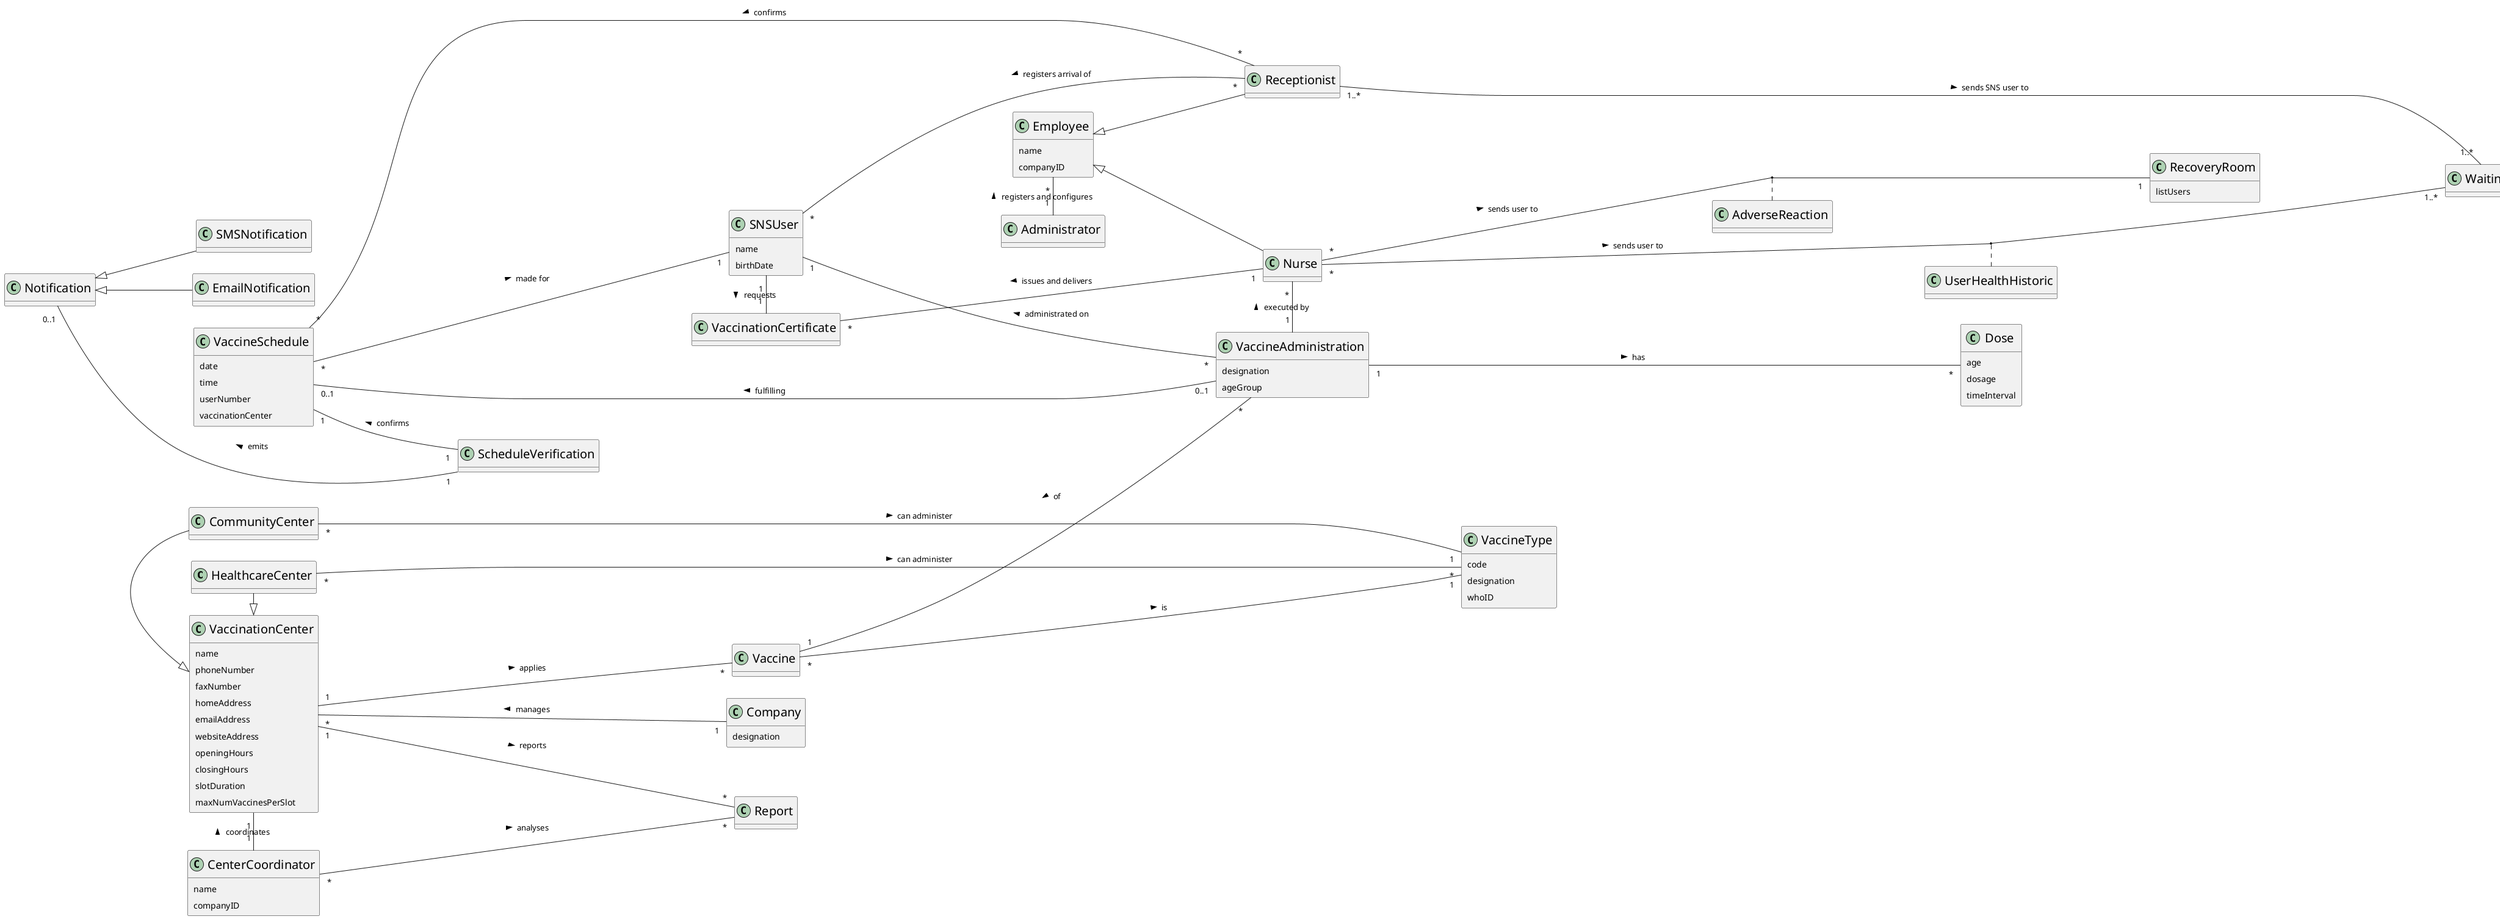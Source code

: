 @startuml
left to right direction
hide methods
skinparam classFontSize 20
skinparam padding 4
skinparam ranksep 150

class HealthcareCenter{
}

class Report

class CenterCoordinator{
name
companyID
}

class Company{
designation
}

class Administrator

class Vaccine

class VaccineSchedule{
date
time
userNumber
vaccinationCenter
}

class Receptionist

class SNSUser{
name
birthDate
}

class Notification

class SMSNotification

class EmailNotification

class Report

class Dose{
age
dosage
timeInterval
}

class VaccineAdministration{
designation
ageGroup
}

class Nurse

class AdverseReaction

class RecoveryRoom{
listUsers
}


class CommunityCenter{
}

class VaccinationCenter{
name
phoneNumber
faxNumber
homeAddress
emailAddress
websiteAddress
openingHours
closingHours
slotDuration
maxNumVaccinesPerSlot
}

class VaccineType{
code
designation
whoID
}

class VaccinationCertificate

class ScheduleVerification

class WaitingRoom

class Employee{
name
companyID
}

Employee <|-down- Nurse
Employee <|-down- Receptionist

Company "1" -up-- "*" VaccinationCenter : manages >

VaccinationCenter "1" -down-- "*"Vaccine : applies >

Vaccine "*" -down--- "1" VaccineType : is >
Vaccine "1" -down-- "*" VaccineAdministration : of <

VaccinationCenter <|-left- HealthcareCenter
VaccinationCenter <|-left- CommunityCenter
VaccinationCenter "1" -up-- "*" Report : reports >

HealthcareCenter "*" -down- "*" VaccineType : can administer >
CommunityCenter "*" -right- "1" VaccineType : can administer >

VaccineAdministration "0..1" -right- "0..1" VaccineSchedule : > fulfilling
VaccineAdministration "*" -down-- "1" SNSUser : > administrated on
VaccineAdministration "1" -down--- "*" Dose : has >

CenterCoordinator "1" -left- "1" VaccinationCenter : coordinates >
CenterCoordinator "*" --- "*" Report : analyses >

Administrator "1" -left- "*" Employee : registers and configures >

SNSUser "1" -right-- "1" VaccinationCertificate : requests >

VaccineSchedule "*" -down-- "1" SNSUser : made for >

Receptionist "*" -up-- "*" SNSUser : registers arrival of >
Receptionist "*" -down--- "*" VaccineSchedule : confirms >
Receptionist "1..*"-right-- "1..*"WaitingRoom : sends SNS user to >

Nurse "*" -down--- "1..*" WaitingRoom : sends user to >
(Nurse, WaitingRoom) .. UserHealthHistoric
Nurse "1" -up-- "*" VaccinationCertificate : issues and delivers >
Nurse "*" -down-- "1" RecoveryRoom : sends user to >
(Nurse, RecoveryRoom) .. AdverseReaction
VaccineAdministration "1" -left- "*" Nurse : executed by >

ScheduleVerification "1" -up- "1" VaccineSchedule : confirms >
ScheduleVerification "1" -up-- "0..1" Notification : emits >

Notification <|-- SMSNotification
Notification <|-- EmailNotification
@enduml